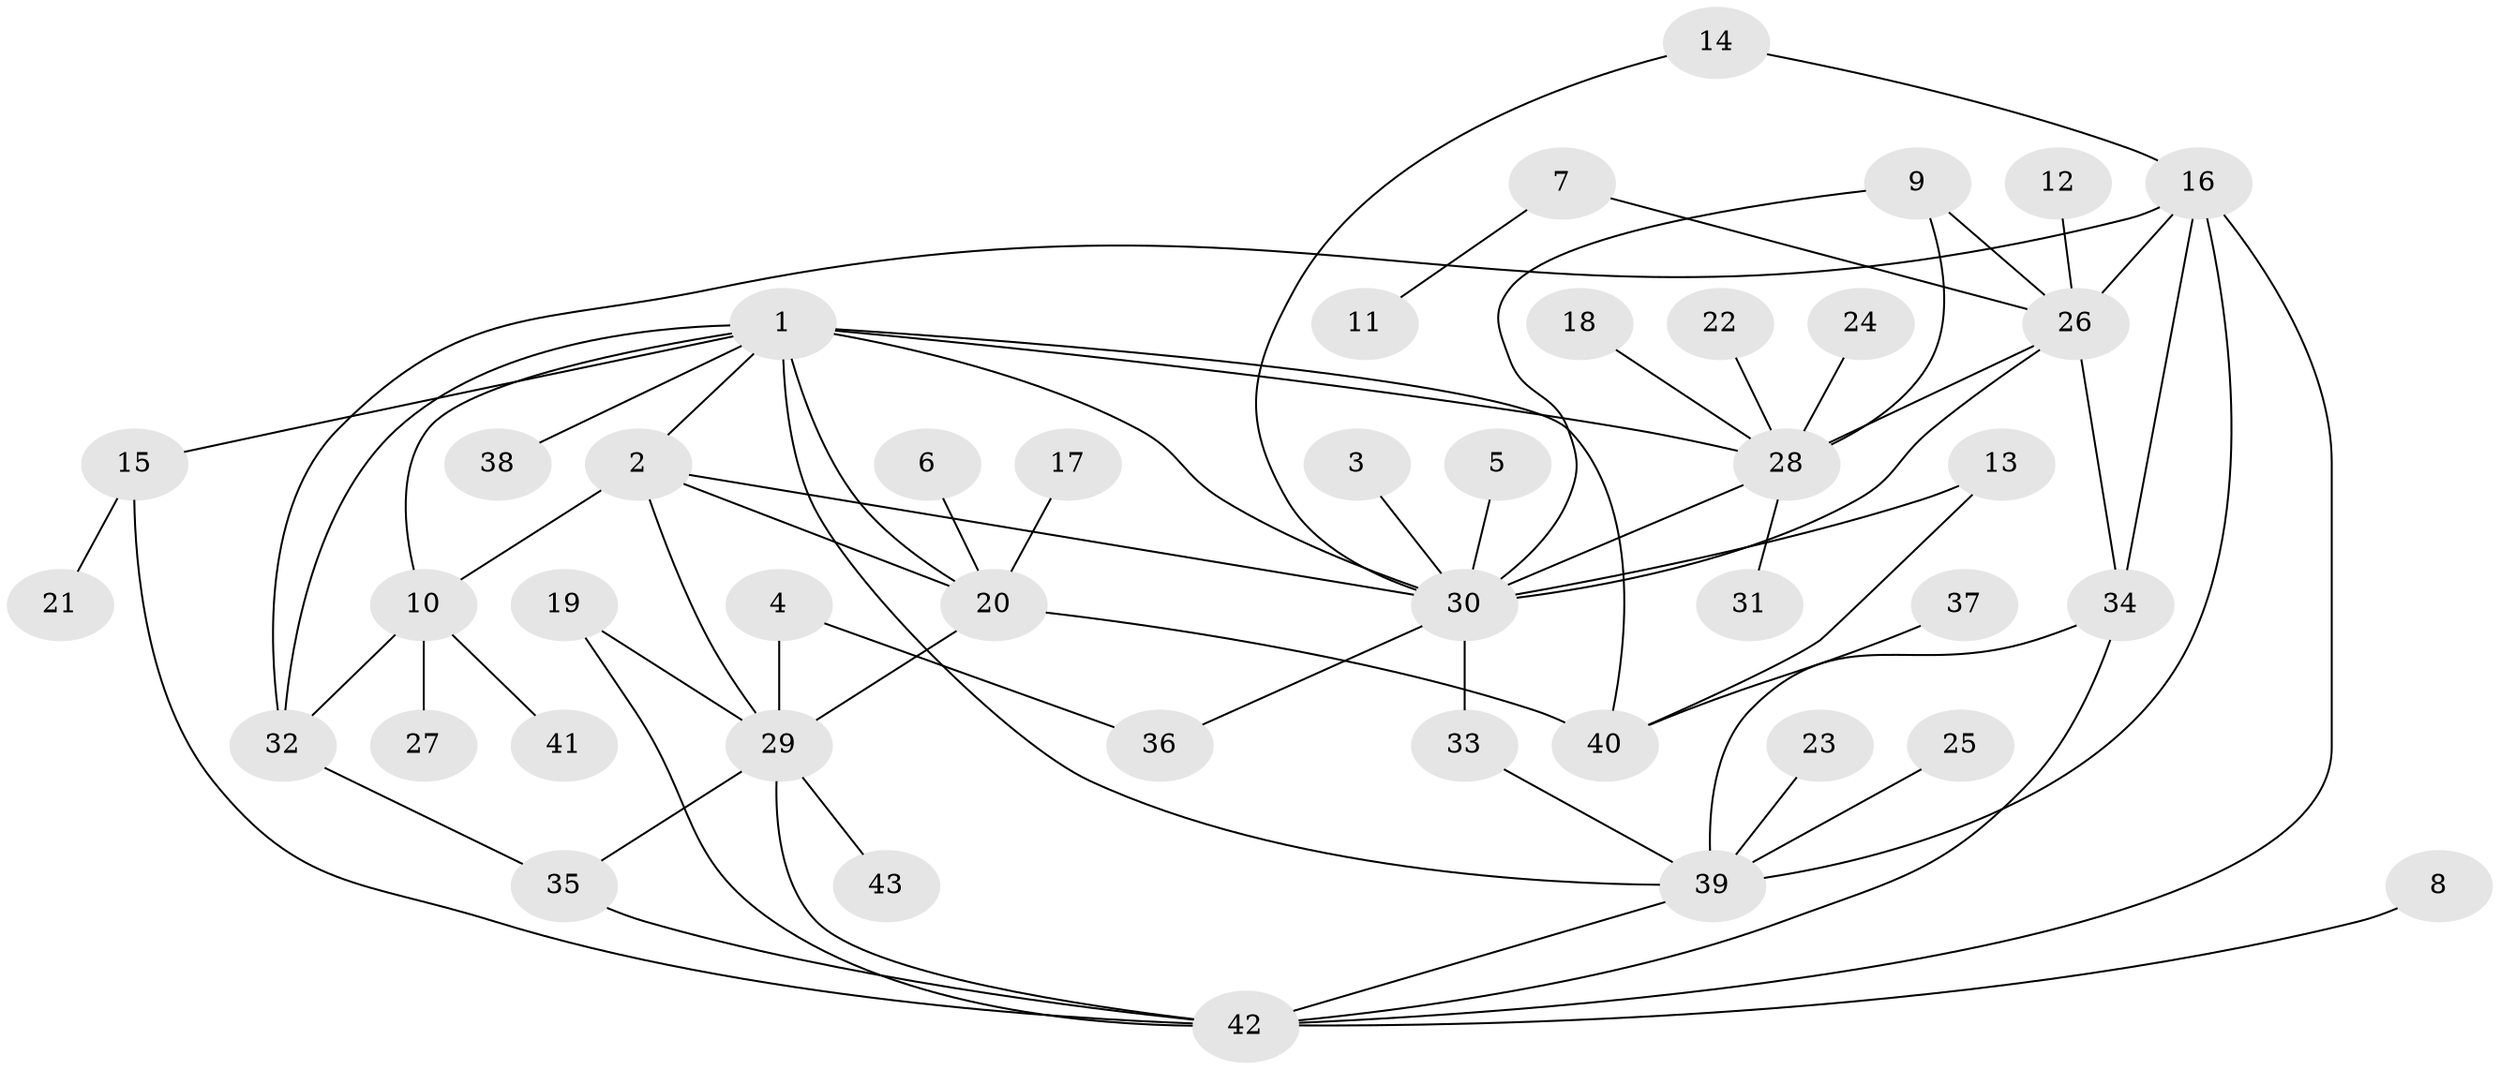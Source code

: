 // original degree distribution, {5: 0.046511627906976744, 6: 0.03488372093023256, 7: 0.011627906976744186, 4: 0.03488372093023256, 8: 0.046511627906976744, 9: 0.011627906976744186, 10: 0.03488372093023256, 13: 0.011627906976744186, 1: 0.5, 2: 0.22093023255813954, 3: 0.046511627906976744}
// Generated by graph-tools (version 1.1) at 2025/02/03/09/25 03:02:48]
// undirected, 43 vertices, 67 edges
graph export_dot {
graph [start="1"]
  node [color=gray90,style=filled];
  1;
  2;
  3;
  4;
  5;
  6;
  7;
  8;
  9;
  10;
  11;
  12;
  13;
  14;
  15;
  16;
  17;
  18;
  19;
  20;
  21;
  22;
  23;
  24;
  25;
  26;
  27;
  28;
  29;
  30;
  31;
  32;
  33;
  34;
  35;
  36;
  37;
  38;
  39;
  40;
  41;
  42;
  43;
  1 -- 2 [weight=1.0];
  1 -- 10 [weight=1.0];
  1 -- 15 [weight=1.0];
  1 -- 20 [weight=1.0];
  1 -- 28 [weight=1.0];
  1 -- 30 [weight=1.0];
  1 -- 32 [weight=2.0];
  1 -- 38 [weight=1.0];
  1 -- 39 [weight=1.0];
  1 -- 40 [weight=4.0];
  2 -- 10 [weight=1.0];
  2 -- 20 [weight=2.0];
  2 -- 29 [weight=2.0];
  2 -- 30 [weight=1.0];
  3 -- 30 [weight=1.0];
  4 -- 29 [weight=1.0];
  4 -- 36 [weight=1.0];
  5 -- 30 [weight=1.0];
  6 -- 20 [weight=1.0];
  7 -- 11 [weight=1.0];
  7 -- 26 [weight=1.0];
  8 -- 42 [weight=1.0];
  9 -- 26 [weight=1.0];
  9 -- 28 [weight=1.0];
  9 -- 30 [weight=1.0];
  10 -- 27 [weight=1.0];
  10 -- 32 [weight=2.0];
  10 -- 41 [weight=1.0];
  12 -- 26 [weight=1.0];
  13 -- 30 [weight=1.0];
  13 -- 40 [weight=1.0];
  14 -- 16 [weight=1.0];
  14 -- 30 [weight=1.0];
  15 -- 21 [weight=1.0];
  15 -- 42 [weight=1.0];
  16 -- 26 [weight=1.0];
  16 -- 32 [weight=1.0];
  16 -- 34 [weight=1.0];
  16 -- 39 [weight=1.0];
  16 -- 42 [weight=1.0];
  17 -- 20 [weight=1.0];
  18 -- 28 [weight=1.0];
  19 -- 29 [weight=1.0];
  19 -- 42 [weight=1.0];
  20 -- 29 [weight=1.0];
  20 -- 40 [weight=1.0];
  22 -- 28 [weight=1.0];
  23 -- 39 [weight=1.0];
  24 -- 28 [weight=1.0];
  25 -- 39 [weight=1.0];
  26 -- 28 [weight=1.0];
  26 -- 30 [weight=1.0];
  26 -- 34 [weight=1.0];
  28 -- 30 [weight=1.0];
  28 -- 31 [weight=1.0];
  29 -- 35 [weight=1.0];
  29 -- 42 [weight=1.0];
  29 -- 43 [weight=1.0];
  30 -- 33 [weight=1.0];
  30 -- 36 [weight=1.0];
  32 -- 35 [weight=1.0];
  33 -- 39 [weight=1.0];
  34 -- 39 [weight=1.0];
  34 -- 42 [weight=1.0];
  35 -- 42 [weight=1.0];
  37 -- 40 [weight=1.0];
  39 -- 42 [weight=1.0];
}

